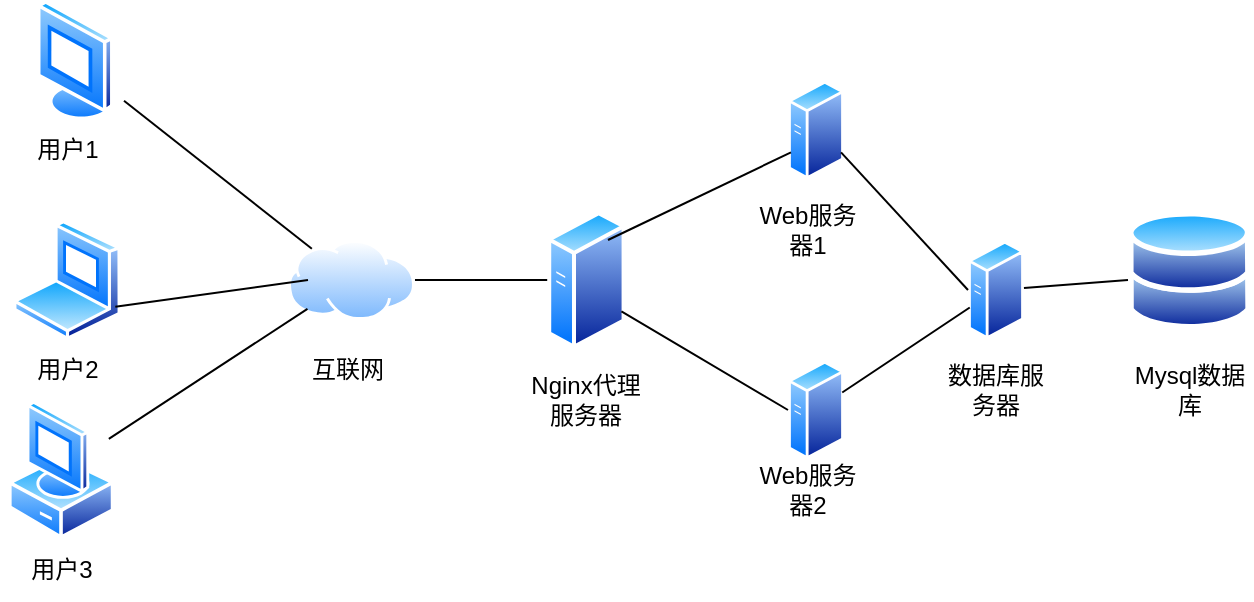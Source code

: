<mxfile version="24.3.1" type="github">
  <diagram name="第 1 页" id="BFAQjRt_WDJGOMpopK9n">
    <mxGraphModel dx="1002" dy="577" grid="1" gridSize="10" guides="1" tooltips="1" connect="1" arrows="1" fold="1" page="1" pageScale="1" pageWidth="827" pageHeight="1169" math="0" shadow="0">
      <root>
        <mxCell id="0" />
        <mxCell id="1" parent="0" />
        <mxCell id="o_4FNLrDD9hXevd7KG6G-1" value="" style="image;aspect=fixed;perimeter=ellipsePerimeter;html=1;align=center;shadow=0;dashed=0;spacingTop=3;image=img/lib/active_directory/vista_terminal.svg;" vertex="1" parent="1">
          <mxGeometry x="174.2" y="150" width="39" height="60" as="geometry" />
        </mxCell>
        <mxCell id="o_4FNLrDD9hXevd7KG6G-2" value="" style="image;aspect=fixed;perimeter=ellipsePerimeter;html=1;align=center;shadow=0;dashed=0;spacingTop=3;image=img/lib/active_directory/laptop_client.svg;" vertex="1" parent="1">
          <mxGeometry x="162.5" y="260" width="54" height="60" as="geometry" />
        </mxCell>
        <mxCell id="o_4FNLrDD9hXevd7KG6G-3" value="" style="image;aspect=fixed;perimeter=ellipsePerimeter;html=1;align=center;shadow=0;dashed=0;spacingTop=3;image=img/lib/active_directory/vista_client.svg;" vertex="1" parent="1">
          <mxGeometry x="160" y="350" width="53.2" height="70" as="geometry" />
        </mxCell>
        <mxCell id="o_4FNLrDD9hXevd7KG6G-4" value="" style="image;aspect=fixed;perimeter=ellipsePerimeter;html=1;align=center;shadow=0;dashed=0;spacingTop=3;image=img/lib/active_directory/internet_cloud.svg;" vertex="1" parent="1">
          <mxGeometry x="300" y="270" width="63.49" height="40" as="geometry" />
        </mxCell>
        <mxCell id="o_4FNLrDD9hXevd7KG6G-6" value="" style="image;aspect=fixed;perimeter=ellipsePerimeter;html=1;align=center;shadow=0;dashed=0;spacingTop=3;image=img/lib/active_directory/databases.svg;" vertex="1" parent="1">
          <mxGeometry x="720" y="255.0" width="61.43" height="60.2" as="geometry" />
        </mxCell>
        <mxCell id="o_4FNLrDD9hXevd7KG6G-7" value="" style="image;aspect=fixed;perimeter=ellipsePerimeter;html=1;align=center;shadow=0;dashed=0;spacingTop=3;image=img/lib/active_directory/generic_server.svg;" vertex="1" parent="1">
          <mxGeometry x="429.6" y="255" width="39.2" height="70" as="geometry" />
        </mxCell>
        <mxCell id="o_4FNLrDD9hXevd7KG6G-8" value="" style="image;aspect=fixed;perimeter=ellipsePerimeter;html=1;align=center;shadow=0;dashed=0;spacingTop=3;image=img/lib/active_directory/generic_server.svg;" vertex="1" parent="1">
          <mxGeometry x="640" y="270" width="28.0" height="50" as="geometry" />
        </mxCell>
        <mxCell id="o_4FNLrDD9hXevd7KG6G-9" value="" style="image;aspect=fixed;perimeter=ellipsePerimeter;html=1;align=center;shadow=0;dashed=0;spacingTop=3;image=img/lib/active_directory/generic_server.svg;" vertex="1" parent="1">
          <mxGeometry x="550" y="190" width="28.0" height="50" as="geometry" />
        </mxCell>
        <mxCell id="o_4FNLrDD9hXevd7KG6G-10" value="" style="image;aspect=fixed;perimeter=ellipsePerimeter;html=1;align=center;shadow=0;dashed=0;spacingTop=3;image=img/lib/active_directory/generic_server.svg;" vertex="1" parent="1">
          <mxGeometry x="550" y="330" width="28.0" height="50" as="geometry" />
        </mxCell>
        <mxCell id="o_4FNLrDD9hXevd7KG6G-11" value="用户1" style="text;html=1;align=center;verticalAlign=middle;whiteSpace=wrap;rounded=0;" vertex="1" parent="1">
          <mxGeometry x="160" y="210" width="60" height="30" as="geometry" />
        </mxCell>
        <mxCell id="o_4FNLrDD9hXevd7KG6G-12" value="用户2" style="text;html=1;align=center;verticalAlign=middle;whiteSpace=wrap;rounded=0;" vertex="1" parent="1">
          <mxGeometry x="160" y="320" width="60" height="30" as="geometry" />
        </mxCell>
        <mxCell id="o_4FNLrDD9hXevd7KG6G-13" value="用户3" style="text;html=1;align=center;verticalAlign=middle;whiteSpace=wrap;rounded=0;" vertex="1" parent="1">
          <mxGeometry x="156.6" y="420" width="60" height="30" as="geometry" />
        </mxCell>
        <mxCell id="o_4FNLrDD9hXevd7KG6G-14" value="互联网" style="text;html=1;align=center;verticalAlign=middle;whiteSpace=wrap;rounded=0;" vertex="1" parent="1">
          <mxGeometry x="300" y="320" width="60" height="30" as="geometry" />
        </mxCell>
        <mxCell id="o_4FNLrDD9hXevd7KG6G-15" value="Nginx代理服务器" style="text;html=1;align=center;verticalAlign=middle;whiteSpace=wrap;rounded=0;" vertex="1" parent="1">
          <mxGeometry x="419.2" y="335.1" width="60" height="30" as="geometry" />
        </mxCell>
        <mxCell id="o_4FNLrDD9hXevd7KG6G-16" value="Web服务器2" style="text;html=1;align=center;verticalAlign=middle;whiteSpace=wrap;rounded=0;" vertex="1" parent="1">
          <mxGeometry x="530" y="380" width="60" height="30" as="geometry" />
        </mxCell>
        <mxCell id="o_4FNLrDD9hXevd7KG6G-17" value="Web服务器1" style="text;html=1;align=center;verticalAlign=middle;whiteSpace=wrap;rounded=0;" vertex="1" parent="1">
          <mxGeometry x="530" y="250" width="60" height="30" as="geometry" />
        </mxCell>
        <mxCell id="o_4FNLrDD9hXevd7KG6G-18" value="数据库服务器" style="text;html=1;align=center;verticalAlign=middle;whiteSpace=wrap;rounded=0;" vertex="1" parent="1">
          <mxGeometry x="624" y="330" width="60" height="30" as="geometry" />
        </mxCell>
        <mxCell id="o_4FNLrDD9hXevd7KG6G-19" value="Mysql数据库" style="text;html=1;align=center;verticalAlign=middle;whiteSpace=wrap;rounded=0;" vertex="1" parent="1">
          <mxGeometry x="720.71" y="330" width="60" height="30" as="geometry" />
        </mxCell>
        <mxCell id="o_4FNLrDD9hXevd7KG6G-20" value="" style="endArrow=none;html=1;rounded=0;exitX=1.123;exitY=0.84;exitDx=0;exitDy=0;exitPerimeter=0;" edge="1" parent="1" source="o_4FNLrDD9hXevd7KG6G-1" target="o_4FNLrDD9hXevd7KG6G-4">
          <mxGeometry width="50" height="50" relative="1" as="geometry">
            <mxPoint x="390" y="330" as="sourcePoint" />
            <mxPoint x="440" y="280" as="targetPoint" />
          </mxGeometry>
        </mxCell>
        <mxCell id="o_4FNLrDD9hXevd7KG6G-21" value="" style="endArrow=none;html=1;rounded=0;exitX=1;exitY=0.75;exitDx=0;exitDy=0;" edge="1" parent="1" source="o_4FNLrDD9hXevd7KG6G-2">
          <mxGeometry width="50" height="50" relative="1" as="geometry">
            <mxPoint x="390" y="330" as="sourcePoint" />
            <mxPoint x="310" y="290" as="targetPoint" />
          </mxGeometry>
        </mxCell>
        <mxCell id="o_4FNLrDD9hXevd7KG6G-22" value="" style="endArrow=none;html=1;rounded=0;" edge="1" parent="1" source="o_4FNLrDD9hXevd7KG6G-3" target="o_4FNLrDD9hXevd7KG6G-4">
          <mxGeometry width="50" height="50" relative="1" as="geometry">
            <mxPoint x="390" y="330" as="sourcePoint" />
            <mxPoint x="440" y="280" as="targetPoint" />
          </mxGeometry>
        </mxCell>
        <mxCell id="o_4FNLrDD9hXevd7KG6G-23" value="" style="endArrow=none;html=1;rounded=0;entryX=0;entryY=0.5;entryDx=0;entryDy=0;" edge="1" parent="1" source="o_4FNLrDD9hXevd7KG6G-4" target="o_4FNLrDD9hXevd7KG6G-7">
          <mxGeometry width="50" height="50" relative="1" as="geometry">
            <mxPoint x="390" y="330" as="sourcePoint" />
            <mxPoint x="440" y="280" as="targetPoint" />
          </mxGeometry>
        </mxCell>
        <mxCell id="o_4FNLrDD9hXevd7KG6G-24" value="" style="endArrow=none;html=1;rounded=0;entryX=0;entryY=0.75;entryDx=0;entryDy=0;" edge="1" parent="1" target="o_4FNLrDD9hXevd7KG6G-9">
          <mxGeometry width="50" height="50" relative="1" as="geometry">
            <mxPoint x="460" y="270" as="sourcePoint" />
            <mxPoint x="510" y="220" as="targetPoint" />
          </mxGeometry>
        </mxCell>
        <mxCell id="o_4FNLrDD9hXevd7KG6G-25" value="" style="endArrow=none;html=1;rounded=0;entryX=0;entryY=0.5;entryDx=0;entryDy=0;exitX=1;exitY=0.75;exitDx=0;exitDy=0;" edge="1" parent="1" source="o_4FNLrDD9hXevd7KG6G-7" target="o_4FNLrDD9hXevd7KG6G-10">
          <mxGeometry width="50" height="50" relative="1" as="geometry">
            <mxPoint x="470" y="280" as="sourcePoint" />
            <mxPoint x="561" y="236" as="targetPoint" />
          </mxGeometry>
        </mxCell>
        <mxCell id="o_4FNLrDD9hXevd7KG6G-26" value="" style="endArrow=none;html=1;rounded=0;exitX=0;exitY=0.5;exitDx=0;exitDy=0;entryX=1;entryY=0.75;entryDx=0;entryDy=0;" edge="1" parent="1" source="o_4FNLrDD9hXevd7KG6G-8" target="o_4FNLrDD9hXevd7KG6G-9">
          <mxGeometry width="50" height="50" relative="1" as="geometry">
            <mxPoint x="390" y="330" as="sourcePoint" />
            <mxPoint x="440" y="280" as="targetPoint" />
          </mxGeometry>
        </mxCell>
        <mxCell id="o_4FNLrDD9hXevd7KG6G-27" value="" style="endArrow=none;html=1;rounded=0;" edge="1" parent="1" source="o_4FNLrDD9hXevd7KG6G-10" target="o_4FNLrDD9hXevd7KG6G-8">
          <mxGeometry width="50" height="50" relative="1" as="geometry">
            <mxPoint x="390" y="330" as="sourcePoint" />
            <mxPoint x="440" y="280" as="targetPoint" />
          </mxGeometry>
        </mxCell>
        <mxCell id="o_4FNLrDD9hXevd7KG6G-28" value="" style="endArrow=none;html=1;rounded=0;" edge="1" parent="1" target="o_4FNLrDD9hXevd7KG6G-8">
          <mxGeometry width="50" height="50" relative="1" as="geometry">
            <mxPoint x="720" y="290" as="sourcePoint" />
            <mxPoint x="440" y="280" as="targetPoint" />
          </mxGeometry>
        </mxCell>
      </root>
    </mxGraphModel>
  </diagram>
</mxfile>
